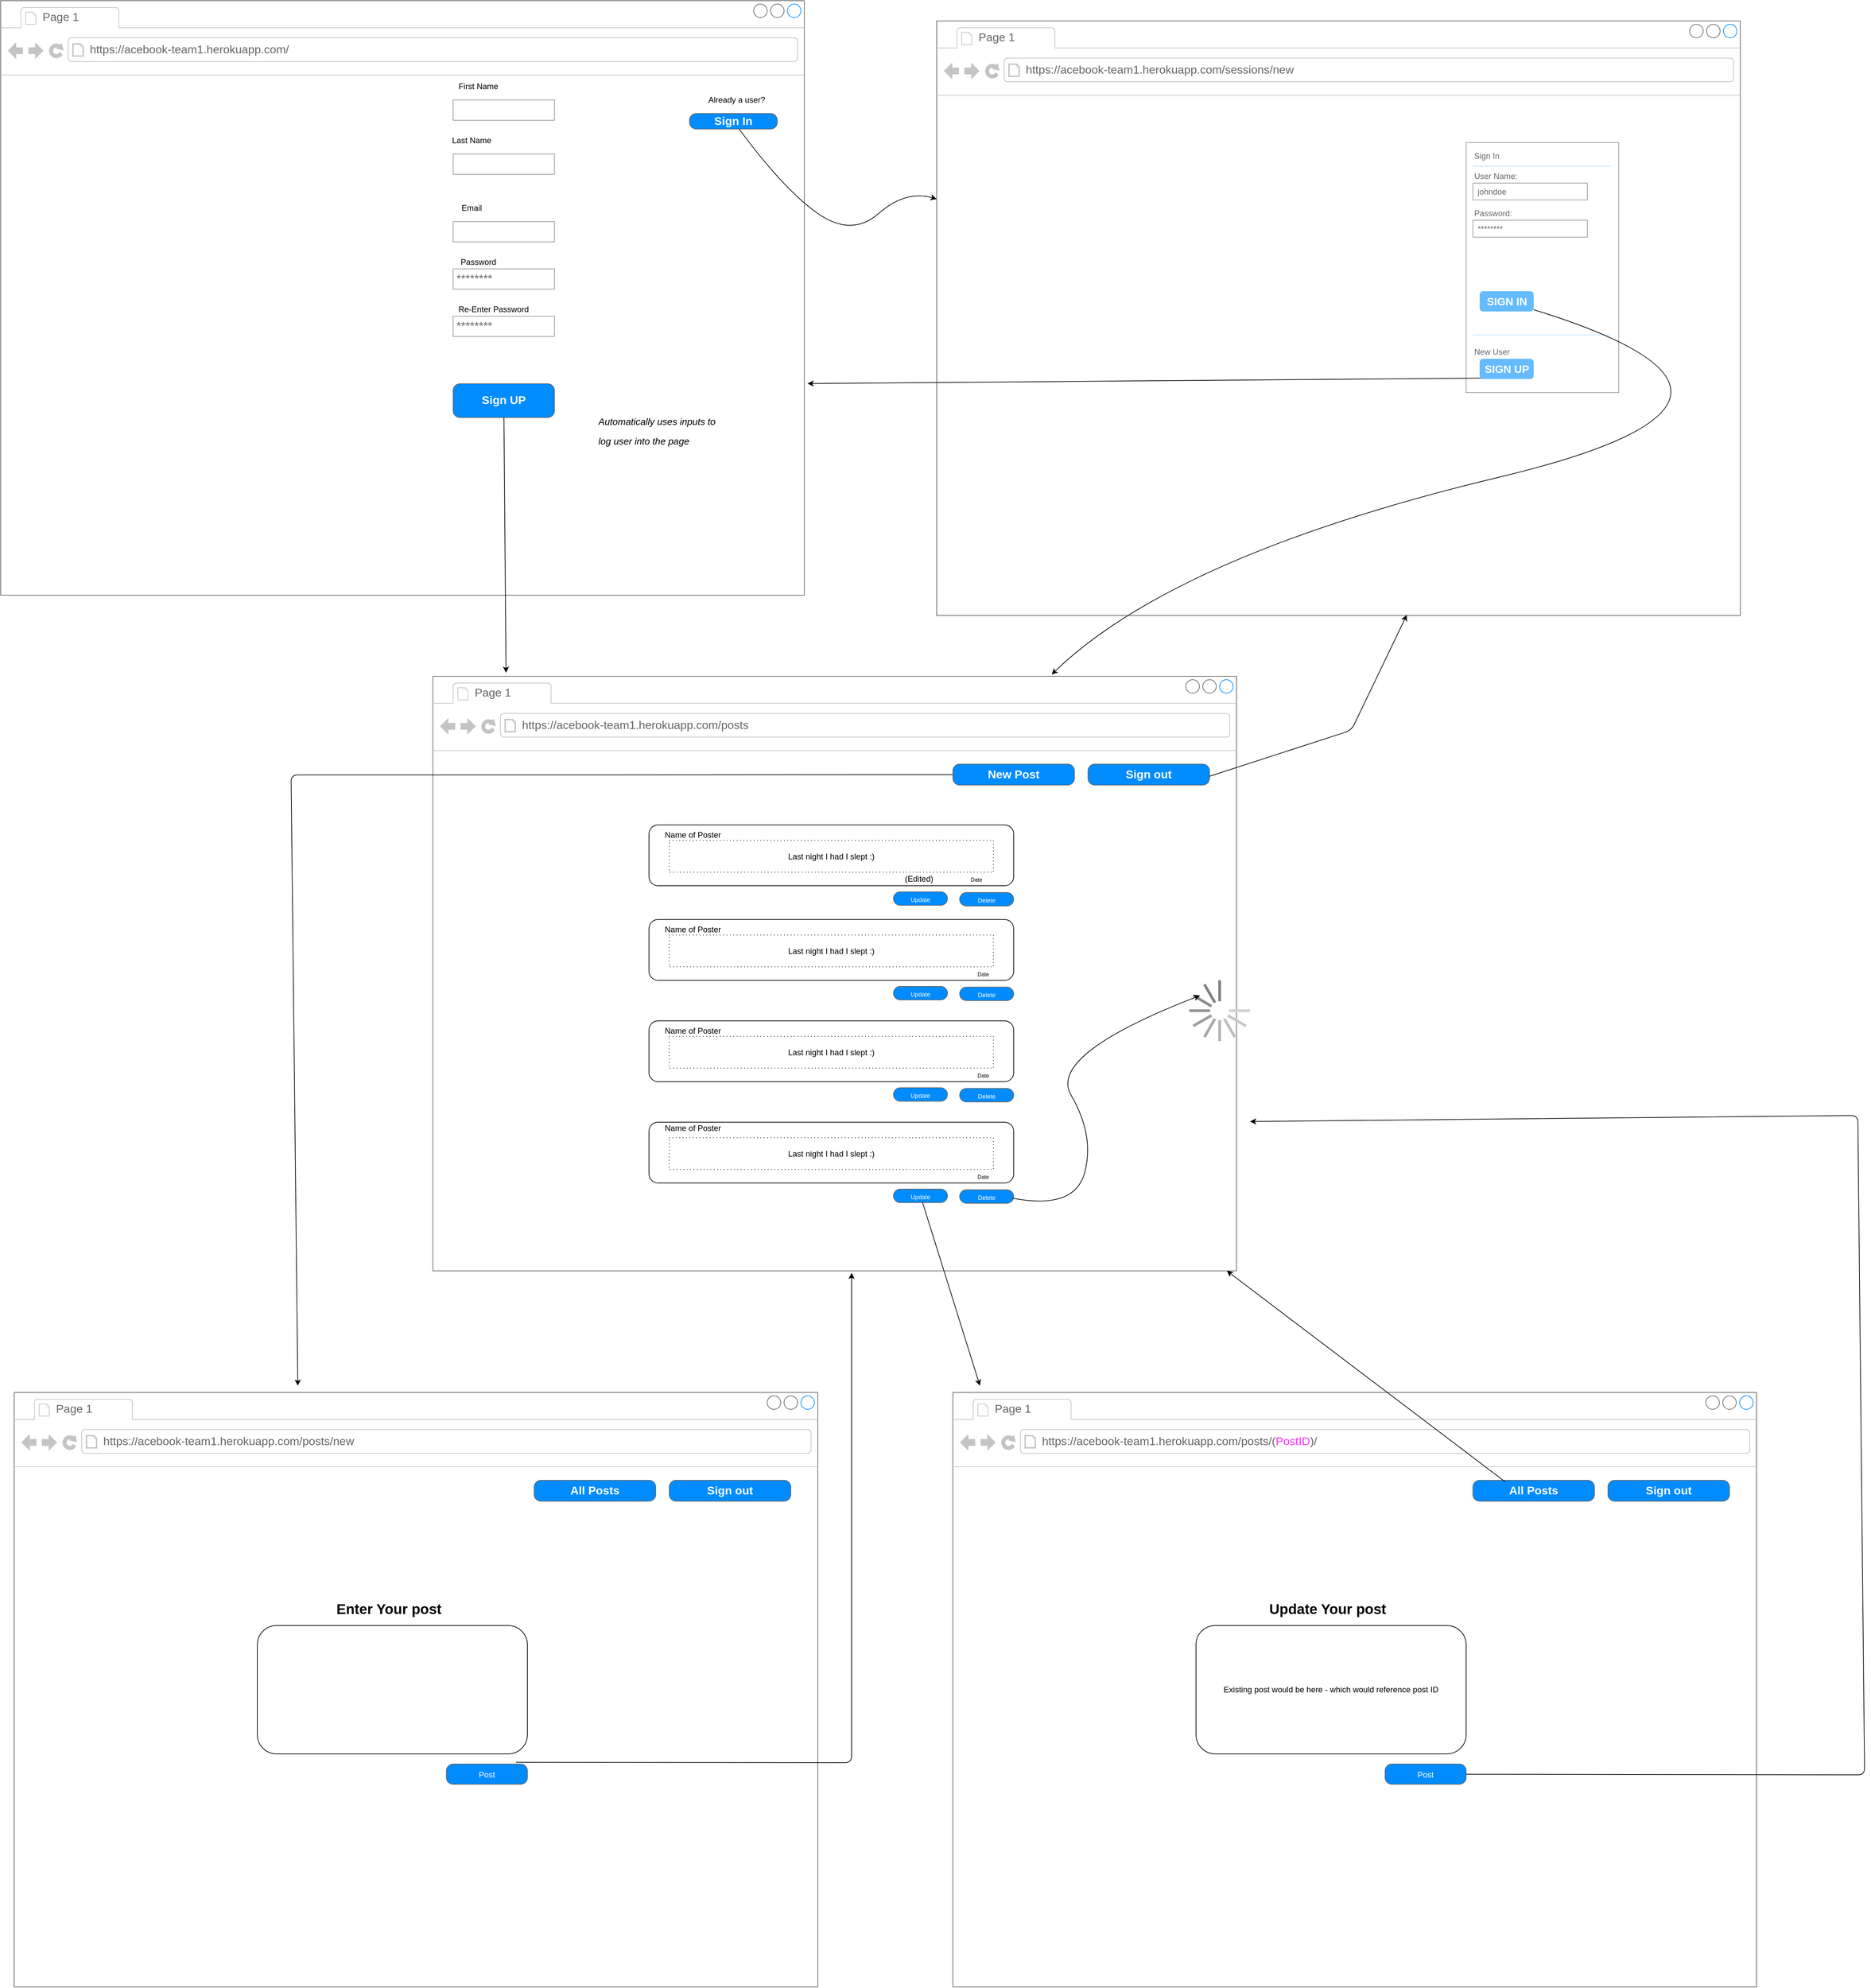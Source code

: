 <mxfile version="14.4.9" type="github" pages="3">
  <diagram id="piDafpqhtRUU5qUU-vj8" name="Page-1">
    <mxGraphModel dx="5580" dy="2647" grid="1" gridSize="10" guides="1" tooltips="1" connect="1" arrows="1" fold="1" page="1" pageScale="1" pageWidth="827" pageHeight="1169" math="0" shadow="0">
      <root>
        <mxCell id="0" />
        <mxCell id="1" parent="0" />
        <mxCell id="fRU2j8EBehlVzUUTuP8I-1" value="" style="strokeWidth=1;shadow=0;dashed=0;align=center;html=1;shape=mxgraph.mockup.containers.browserWindow;rSize=0;strokeColor=#666666;strokeColor2=#008cff;strokeColor3=#c4c4c4;mainText=,;recursiveResize=0;" vertex="1" parent="1">
          <mxGeometry x="-740" y="50" width="1190" height="880" as="geometry" />
        </mxCell>
        <mxCell id="fRU2j8EBehlVzUUTuP8I-2" value="Page 1" style="strokeWidth=1;shadow=0;dashed=0;align=center;html=1;shape=mxgraph.mockup.containers.anchor;fontSize=17;fontColor=#666666;align=left;" vertex="1" parent="fRU2j8EBehlVzUUTuP8I-1">
          <mxGeometry x="60" y="12" width="110" height="26" as="geometry" />
        </mxCell>
        <mxCell id="fRU2j8EBehlVzUUTuP8I-3" value="https://acebook-team1.herokuapp.com/" style="strokeWidth=1;shadow=0;dashed=0;align=center;html=1;shape=mxgraph.mockup.containers.anchor;rSize=0;fontSize=17;fontColor=#666666;align=left;" vertex="1" parent="fRU2j8EBehlVzUUTuP8I-1">
          <mxGeometry x="130" y="60" width="380" height="26" as="geometry" />
        </mxCell>
        <mxCell id="CFOayzsdlFsaBHZP5Y8I-2" value="********" style="strokeWidth=1;shadow=0;dashed=0;align=center;html=1;shape=mxgraph.mockup.forms.pwField;strokeColor=#999999;mainText=;align=left;fontColor=#666666;fontSize=17;spacingLeft=3;" vertex="1" parent="fRU2j8EBehlVzUUTuP8I-1">
          <mxGeometry x="670" y="397" width="150" height="30" as="geometry" />
        </mxCell>
        <mxCell id="CFOayzsdlFsaBHZP5Y8I-3" value="Sign UP" style="strokeWidth=1;shadow=0;dashed=0;align=center;html=1;shape=mxgraph.mockup.buttons.button;strokeColor=#666666;fontColor=#ffffff;mainText=;buttonStyle=round;fontSize=17;fontStyle=1;fillColor=#008cff;whiteSpace=wrap;" vertex="1" parent="fRU2j8EBehlVzUUTuP8I-1">
          <mxGeometry x="670" y="567" width="150" height="50" as="geometry" />
        </mxCell>
        <mxCell id="CFOayzsdlFsaBHZP5Y8I-5" value="" style="strokeWidth=1;shadow=0;dashed=0;align=center;html=1;shape=mxgraph.mockup.forms.pwField;strokeColor=#999999;mainText=;align=left;fontColor=#666666;fontSize=17;spacingLeft=3;" vertex="1" parent="fRU2j8EBehlVzUUTuP8I-1">
          <mxGeometry x="670" y="327" width="150" height="30" as="geometry" />
        </mxCell>
        <mxCell id="CFOayzsdlFsaBHZP5Y8I-6" value="Email" style="text;html=1;strokeColor=none;fillColor=none;align=center;verticalAlign=middle;whiteSpace=wrap;rounded=0;" vertex="1" parent="fRU2j8EBehlVzUUTuP8I-1">
          <mxGeometry x="650" y="297" width="95" height="20" as="geometry" />
        </mxCell>
        <mxCell id="CFOayzsdlFsaBHZP5Y8I-7" value="Password" style="text;html=1;strokeColor=none;fillColor=none;align=center;verticalAlign=middle;whiteSpace=wrap;rounded=0;" vertex="1" parent="fRU2j8EBehlVzUUTuP8I-1">
          <mxGeometry x="660" y="377" width="95" height="20" as="geometry" />
        </mxCell>
        <mxCell id="CFOayzsdlFsaBHZP5Y8I-11" value="" style="strokeWidth=1;shadow=0;dashed=0;align=center;html=1;shape=mxgraph.mockup.forms.pwField;strokeColor=#999999;mainText=;align=left;fontColor=#666666;fontSize=17;spacingLeft=3;rotation=0;" vertex="1" parent="fRU2j8EBehlVzUUTuP8I-1">
          <mxGeometry x="670" y="227" width="150" height="30" as="geometry" />
        </mxCell>
        <mxCell id="CFOayzsdlFsaBHZP5Y8I-12" value="Last Name" style="text;html=1;strokeColor=none;fillColor=none;align=center;verticalAlign=middle;whiteSpace=wrap;rounded=0;" vertex="1" parent="fRU2j8EBehlVzUUTuP8I-1">
          <mxGeometry x="650" y="197" width="95" height="20" as="geometry" />
        </mxCell>
        <mxCell id="CFOayzsdlFsaBHZP5Y8I-9" value="" style="strokeWidth=1;shadow=0;dashed=0;align=center;html=1;shape=mxgraph.mockup.forms.pwField;strokeColor=#999999;mainText=;align=left;fontColor=#666666;fontSize=17;spacingLeft=3;" vertex="1" parent="fRU2j8EBehlVzUUTuP8I-1">
          <mxGeometry x="670" y="147" width="150" height="30" as="geometry" />
        </mxCell>
        <mxCell id="CFOayzsdlFsaBHZP5Y8I-10" value="First Name" style="text;html=1;strokeColor=none;fillColor=none;align=center;verticalAlign=middle;whiteSpace=wrap;rounded=0;" vertex="1" parent="fRU2j8EBehlVzUUTuP8I-1">
          <mxGeometry x="660" y="117" width="95" height="20" as="geometry" />
        </mxCell>
        <mxCell id="CFOayzsdlFsaBHZP5Y8I-14" style="edgeStyle=orthogonalEdgeStyle;rounded=0;orthogonalLoop=1;jettySize=auto;html=1;exitX=0.5;exitY=1;exitDx=0;exitDy=0;" edge="1" parent="fRU2j8EBehlVzUUTuP8I-1" source="CFOayzsdlFsaBHZP5Y8I-12" target="CFOayzsdlFsaBHZP5Y8I-12">
          <mxGeometry relative="1" as="geometry" />
        </mxCell>
        <mxCell id="CFOayzsdlFsaBHZP5Y8I-15" value="********" style="strokeWidth=1;shadow=0;dashed=0;align=center;html=1;shape=mxgraph.mockup.forms.pwField;strokeColor=#999999;mainText=;align=left;fontColor=#666666;fontSize=17;spacingLeft=3;" vertex="1" parent="fRU2j8EBehlVzUUTuP8I-1">
          <mxGeometry x="670" y="467" width="150" height="30" as="geometry" />
        </mxCell>
        <mxCell id="CFOayzsdlFsaBHZP5Y8I-16" value="Re-Enter Password" style="text;html=1;strokeColor=none;fillColor=none;align=center;verticalAlign=middle;whiteSpace=wrap;rounded=0;" vertex="1" parent="fRU2j8EBehlVzUUTuP8I-1">
          <mxGeometry x="660" y="447" width="140" height="20" as="geometry" />
        </mxCell>
        <mxCell id="RZg17rNPpEWOnXjQHNOh-80" value="Sign In" style="strokeWidth=1;shadow=0;dashed=0;align=center;html=1;shape=mxgraph.mockup.buttons.button;strokeColor=#666666;fontColor=#ffffff;mainText=;buttonStyle=round;fontSize=17;fontStyle=1;fillColor=#008cff;whiteSpace=wrap;" vertex="1" parent="fRU2j8EBehlVzUUTuP8I-1">
          <mxGeometry x="1020" y="167" width="130" height="23" as="geometry" />
        </mxCell>
        <mxCell id="RZg17rNPpEWOnXjQHNOh-81" value="Already a user?" style="text;html=1;strokeColor=none;fillColor=none;align=center;verticalAlign=middle;whiteSpace=wrap;rounded=0;" vertex="1" parent="fRU2j8EBehlVzUUTuP8I-1">
          <mxGeometry x="940" y="137" width="300" height="20" as="geometry" />
        </mxCell>
        <mxCell id="RZg17rNPpEWOnXjQHNOh-105" value="&lt;h1&gt;&lt;span style=&quot;font-weight: normal&quot;&gt;&lt;font style=&quot;font-size: 14px&quot;&gt;&lt;i&gt;Automatically uses inputs to log user into the page&lt;/i&gt;&lt;/font&gt;&lt;/span&gt;&lt;br&gt;&lt;/h1&gt;" style="text;html=1;strokeColor=none;fillColor=none;spacing=5;spacingTop=-20;whiteSpace=wrap;overflow=hidden;rounded=0;dashed=1;dashPattern=1 4;" vertex="1" parent="fRU2j8EBehlVzUUTuP8I-1">
          <mxGeometry x="880" y="600" width="190" height="70" as="geometry" />
        </mxCell>
        <mxCell id="RZg17rNPpEWOnXjQHNOh-1" value="" style="strokeWidth=1;shadow=0;dashed=0;align=center;html=1;shape=mxgraph.mockup.containers.browserWindow;rSize=0;strokeColor=#666666;strokeColor2=#008cff;strokeColor3=#c4c4c4;mainText=,;recursiveResize=0;" vertex="1" parent="1">
          <mxGeometry x="646" y="80" width="1190" height="880" as="geometry" />
        </mxCell>
        <mxCell id="RZg17rNPpEWOnXjQHNOh-2" value="Page 1" style="strokeWidth=1;shadow=0;dashed=0;align=center;html=1;shape=mxgraph.mockup.containers.anchor;fontSize=17;fontColor=#666666;align=left;" vertex="1" parent="RZg17rNPpEWOnXjQHNOh-1">
          <mxGeometry x="60" y="12" width="110" height="26" as="geometry" />
        </mxCell>
        <mxCell id="RZg17rNPpEWOnXjQHNOh-3" value="https://acebook-team1.herokuapp.com/sessions/new" style="strokeWidth=1;shadow=0;dashed=0;align=center;html=1;shape=mxgraph.mockup.containers.anchor;rSize=0;fontSize=17;fontColor=#666666;align=left;" vertex="1" parent="RZg17rNPpEWOnXjQHNOh-1">
          <mxGeometry x="130" y="60" width="440" height="26" as="geometry" />
        </mxCell>
        <mxCell id="RZg17rNPpEWOnXjQHNOh-13" style="edgeStyle=orthogonalEdgeStyle;rounded=0;orthogonalLoop=1;jettySize=auto;html=1;exitX=0.5;exitY=1;exitDx=0;exitDy=0;" edge="1" parent="RZg17rNPpEWOnXjQHNOh-1">
          <mxGeometry relative="1" as="geometry">
            <mxPoint x="697.5" y="217" as="sourcePoint" />
            <mxPoint x="697.5" y="217" as="targetPoint" />
          </mxGeometry>
        </mxCell>
        <mxCell id="RZg17rNPpEWOnXjQHNOh-46" value="" style="strokeWidth=1;shadow=0;dashed=0;align=center;html=1;shape=mxgraph.mockup.forms.rrect;rSize=0;strokeColor=#999999;fillColor=#ffffff;" vertex="1" parent="RZg17rNPpEWOnXjQHNOh-1">
          <mxGeometry x="784" y="180" width="226" height="370" as="geometry" />
        </mxCell>
        <mxCell id="RZg17rNPpEWOnXjQHNOh-47" value="Sign In" style="strokeWidth=1;shadow=0;dashed=0;align=center;html=1;shape=mxgraph.mockup.forms.anchor;fontSize=12;fontColor=#666666;align=left;resizeWidth=1;spacingLeft=0;" vertex="1" parent="RZg17rNPpEWOnXjQHNOh-46">
          <mxGeometry width="113" height="20" relative="1" as="geometry">
            <mxPoint x="10" y="10" as="offset" />
          </mxGeometry>
        </mxCell>
        <mxCell id="RZg17rNPpEWOnXjQHNOh-48" value="" style="shape=line;strokeColor=#ddeeff;strokeWidth=2;html=1;resizeWidth=1;" vertex="1" parent="RZg17rNPpEWOnXjQHNOh-46">
          <mxGeometry width="203.4" height="10" relative="1" as="geometry">
            <mxPoint x="10" y="30" as="offset" />
          </mxGeometry>
        </mxCell>
        <mxCell id="RZg17rNPpEWOnXjQHNOh-49" value="User Name:" style="strokeWidth=1;shadow=0;dashed=0;align=center;html=1;shape=mxgraph.mockup.forms.anchor;fontSize=12;fontColor=#666666;align=left;resizeWidth=1;spacingLeft=0;" vertex="1" parent="RZg17rNPpEWOnXjQHNOh-46">
          <mxGeometry width="113" height="20" relative="1" as="geometry">
            <mxPoint x="10" y="40" as="offset" />
          </mxGeometry>
        </mxCell>
        <mxCell id="RZg17rNPpEWOnXjQHNOh-50" value="johndoe" style="strokeWidth=1;shadow=0;dashed=0;align=center;html=1;shape=mxgraph.mockup.forms.rrect;rSize=0;strokeColor=#999999;fontColor=#666666;align=left;spacingLeft=5;resizeWidth=1;" vertex="1" parent="RZg17rNPpEWOnXjQHNOh-46">
          <mxGeometry width="169.5" height="25" relative="1" as="geometry">
            <mxPoint x="10" y="60" as="offset" />
          </mxGeometry>
        </mxCell>
        <mxCell id="RZg17rNPpEWOnXjQHNOh-51" value="Password:" style="strokeWidth=1;shadow=0;dashed=0;align=center;html=1;shape=mxgraph.mockup.forms.anchor;fontSize=12;fontColor=#666666;align=left;resizeWidth=1;spacingLeft=0;" vertex="1" parent="RZg17rNPpEWOnXjQHNOh-46">
          <mxGeometry width="113" height="20" relative="1" as="geometry">
            <mxPoint x="10" y="95" as="offset" />
          </mxGeometry>
        </mxCell>
        <mxCell id="RZg17rNPpEWOnXjQHNOh-52" value="********" style="strokeWidth=1;shadow=0;dashed=0;align=center;html=1;shape=mxgraph.mockup.forms.rrect;rSize=0;strokeColor=#999999;fontColor=#666666;align=left;spacingLeft=5;resizeWidth=1;" vertex="1" parent="RZg17rNPpEWOnXjQHNOh-46">
          <mxGeometry width="169.5" height="25" relative="1" as="geometry">
            <mxPoint x="10" y="115" as="offset" />
          </mxGeometry>
        </mxCell>
        <mxCell id="RZg17rNPpEWOnXjQHNOh-53" value="SIGN IN" style="strokeWidth=1;shadow=0;dashed=0;align=center;html=1;shape=mxgraph.mockup.forms.rrect;rSize=5;strokeColor=none;fontColor=#ffffff;fillColor=#66bbff;fontSize=16;fontStyle=1;" vertex="1" parent="RZg17rNPpEWOnXjQHNOh-46">
          <mxGeometry y="1" width="80" height="30" relative="1" as="geometry">
            <mxPoint x="20" y="-150" as="offset" />
          </mxGeometry>
        </mxCell>
        <mxCell id="RZg17rNPpEWOnXjQHNOh-55" value="" style="shape=line;strokeColor=#ddeeff;strokeWidth=2;html=1;resizeWidth=1;" vertex="1" parent="RZg17rNPpEWOnXjQHNOh-46">
          <mxGeometry y="1" width="203.4" height="10" relative="1" as="geometry">
            <mxPoint x="10" y="-90" as="offset" />
          </mxGeometry>
        </mxCell>
        <mxCell id="RZg17rNPpEWOnXjQHNOh-56" value="New User" style="strokeWidth=1;shadow=0;dashed=0;align=center;html=1;shape=mxgraph.mockup.forms.anchor;fontSize=12;fontColor=#666666;align=left;spacingLeft=0;resizeWidth=1;" vertex="1" parent="RZg17rNPpEWOnXjQHNOh-46">
          <mxGeometry y="1" width="169.5" height="20" relative="1" as="geometry">
            <mxPoint x="10" y="-70" as="offset" />
          </mxGeometry>
        </mxCell>
        <mxCell id="RZg17rNPpEWOnXjQHNOh-57" value="SIGN UP" style="strokeWidth=1;shadow=0;dashed=0;align=center;html=1;shape=mxgraph.mockup.forms.rrect;rSize=5;strokeColor=none;fontColor=#ffffff;fillColor=#66bbff;fontSize=16;fontStyle=1;" vertex="1" parent="RZg17rNPpEWOnXjQHNOh-46">
          <mxGeometry y="1" width="80" height="30" relative="1" as="geometry">
            <mxPoint x="20" y="-50" as="offset" />
          </mxGeometry>
        </mxCell>
        <mxCell id="RZg17rNPpEWOnXjQHNOh-58" value="" style="endArrow=classic;html=1;exitX=0.025;exitY=0.956;exitDx=0;exitDy=0;exitPerimeter=0;entryX=1.004;entryY=0.644;entryDx=0;entryDy=0;entryPerimeter=0;" edge="1" parent="1" source="RZg17rNPpEWOnXjQHNOh-57" target="fRU2j8EBehlVzUUTuP8I-1">
          <mxGeometry width="50" height="50" relative="1" as="geometry">
            <mxPoint x="560" y="460" as="sourcePoint" />
            <mxPoint x="610" y="410" as="targetPoint" />
          </mxGeometry>
        </mxCell>
        <mxCell id="RZg17rNPpEWOnXjQHNOh-59" value="" style="strokeWidth=1;shadow=0;dashed=0;align=center;html=1;shape=mxgraph.mockup.containers.browserWindow;rSize=0;strokeColor=#666666;strokeColor2=#008cff;strokeColor3=#c4c4c4;mainText=,;recursiveResize=0;" vertex="1" parent="1">
          <mxGeometry x="-100" y="1050" width="1190" height="880" as="geometry" />
        </mxCell>
        <mxCell id="RZg17rNPpEWOnXjQHNOh-60" value="Page 1" style="strokeWidth=1;shadow=0;dashed=0;align=center;html=1;shape=mxgraph.mockup.containers.anchor;fontSize=17;fontColor=#666666;align=left;" vertex="1" parent="RZg17rNPpEWOnXjQHNOh-59">
          <mxGeometry x="60" y="12" width="110" height="26" as="geometry" />
        </mxCell>
        <mxCell id="RZg17rNPpEWOnXjQHNOh-61" value="https://acebook-team1.herokuapp.com/posts" style="strokeWidth=1;shadow=0;dashed=0;align=center;html=1;shape=mxgraph.mockup.containers.anchor;rSize=0;fontSize=17;fontColor=#666666;align=left;" vertex="1" parent="RZg17rNPpEWOnXjQHNOh-59">
          <mxGeometry x="130" y="60" width="380" height="26" as="geometry" />
        </mxCell>
        <mxCell id="RZg17rNPpEWOnXjQHNOh-71" style="edgeStyle=orthogonalEdgeStyle;rounded=0;orthogonalLoop=1;jettySize=auto;html=1;exitX=0.5;exitY=1;exitDx=0;exitDy=0;" edge="1" parent="RZg17rNPpEWOnXjQHNOh-59">
          <mxGeometry relative="1" as="geometry">
            <mxPoint x="697.5" y="217.0" as="sourcePoint" />
            <mxPoint x="697.5" y="217.0" as="targetPoint" />
          </mxGeometry>
        </mxCell>
        <mxCell id="RZg17rNPpEWOnXjQHNOh-89" value="Sign out" style="strokeWidth=1;shadow=0;dashed=0;align=center;html=1;shape=mxgraph.mockup.buttons.button;strokeColor=#666666;fontColor=#ffffff;mainText=;buttonStyle=round;fontSize=17;fontStyle=1;fillColor=#008cff;whiteSpace=wrap;" vertex="1" parent="RZg17rNPpEWOnXjQHNOh-59">
          <mxGeometry x="970" y="130" width="180" height="31" as="geometry" />
        </mxCell>
        <mxCell id="RZg17rNPpEWOnXjQHNOh-92" value="" style="endArrow=classic;html=1;entryX=0.585;entryY=0.999;entryDx=0;entryDy=0;entryPerimeter=0;" edge="1" parent="RZg17rNPpEWOnXjQHNOh-59" target="RZg17rNPpEWOnXjQHNOh-1">
          <mxGeometry width="50" height="50" relative="1" as="geometry">
            <mxPoint x="1150" y="148" as="sourcePoint" />
            <mxPoint x="1270" y="-2" as="targetPoint" />
            <Array as="points">
              <mxPoint x="1360" y="80" />
            </Array>
          </mxGeometry>
        </mxCell>
        <mxCell id="RZg17rNPpEWOnXjQHNOh-94" value="New Post" style="strokeWidth=1;shadow=0;dashed=0;align=center;html=1;shape=mxgraph.mockup.buttons.button;strokeColor=#666666;fontColor=#ffffff;mainText=;buttonStyle=round;fontSize=17;fontStyle=1;fillColor=#008cff;whiteSpace=wrap;" vertex="1" parent="RZg17rNPpEWOnXjQHNOh-59">
          <mxGeometry x="770" y="130" width="180" height="31" as="geometry" />
        </mxCell>
        <mxCell id="RZg17rNPpEWOnXjQHNOh-100" value="" style="group" vertex="1" connectable="0" parent="RZg17rNPpEWOnXjQHNOh-59">
          <mxGeometry x="450" y="220" width="410" height="90" as="geometry" />
        </mxCell>
        <mxCell id="RZg17rNPpEWOnXjQHNOh-83" value="" style="rounded=1;whiteSpace=wrap;html=1;" vertex="1" parent="RZg17rNPpEWOnXjQHNOh-100">
          <mxGeometry x="-130" width="540" height="90" as="geometry" />
        </mxCell>
        <mxCell id="RZg17rNPpEWOnXjQHNOh-97" value="&lt;font style=&quot;font-size: 8px&quot;&gt;Date&lt;/font&gt;" style="text;html=1;strokeColor=none;fillColor=none;align=center;verticalAlign=middle;whiteSpace=wrap;rounded=0;" vertex="1" parent="RZg17rNPpEWOnXjQHNOh-100">
          <mxGeometry x="300" y="70" width="110" height="20" as="geometry" />
        </mxCell>
        <mxCell id="RZg17rNPpEWOnXjQHNOh-99" value="&lt;span&gt;Last night I had I slept :)&lt;/span&gt;" style="rounded=0;whiteSpace=wrap;html=1;dashed=1;dashPattern=1 4;" vertex="1" parent="RZg17rNPpEWOnXjQHNOh-100">
          <mxGeometry x="-100" y="23" width="480" height="47" as="geometry" />
        </mxCell>
        <mxCell id="RZg17rNPpEWOnXjQHNOh-200" value="(Edited)" style="text;html=1;strokeColor=none;fillColor=none;align=center;verticalAlign=middle;whiteSpace=wrap;rounded=0;" vertex="1" parent="RZg17rNPpEWOnXjQHNOh-100">
          <mxGeometry x="250" y="70" width="40" height="20" as="geometry" />
        </mxCell>
        <mxCell id="RZg17rNPpEWOnXjQHNOh-103" value="&lt;span style=&quot;font-weight: normal&quot;&gt;&lt;font style=&quot;font-size: 9px&quot;&gt;Delete&lt;/font&gt;&lt;/span&gt;" style="strokeWidth=1;shadow=0;dashed=0;align=center;html=1;shape=mxgraph.mockup.buttons.button;strokeColor=#666666;fontColor=#ffffff;mainText=;buttonStyle=round;fontSize=17;fontStyle=1;fillColor=#008cff;whiteSpace=wrap;dashPattern=1 4;" vertex="1" parent="RZg17rNPpEWOnXjQHNOh-59">
          <mxGeometry x="780" y="320" width="80" height="20" as="geometry" />
        </mxCell>
        <mxCell id="RZg17rNPpEWOnXjQHNOh-104" value="&lt;span style=&quot;font-weight: normal&quot;&gt;&lt;font style=&quot;font-size: 9px&quot;&gt;Update&lt;/font&gt;&lt;/span&gt;" style="strokeWidth=1;shadow=0;dashed=0;align=center;html=1;shape=mxgraph.mockup.buttons.button;strokeColor=#666666;fontColor=#ffffff;mainText=;buttonStyle=round;fontSize=17;fontStyle=1;fillColor=#008cff;whiteSpace=wrap;dashPattern=1 4;" vertex="1" parent="RZg17rNPpEWOnXjQHNOh-59">
          <mxGeometry x="682" y="319" width="80" height="20" as="geometry" />
        </mxCell>
        <mxCell id="RZg17rNPpEWOnXjQHNOh-130" value="" style="group" vertex="1" connectable="0" parent="RZg17rNPpEWOnXjQHNOh-59">
          <mxGeometry x="450" y="360" width="410" height="90" as="geometry" />
        </mxCell>
        <mxCell id="RZg17rNPpEWOnXjQHNOh-131" value="" style="rounded=1;whiteSpace=wrap;html=1;" vertex="1" parent="RZg17rNPpEWOnXjQHNOh-130">
          <mxGeometry x="-130" width="540" height="90" as="geometry" />
        </mxCell>
        <mxCell id="RZg17rNPpEWOnXjQHNOh-132" value="&lt;font style=&quot;font-size: 8px&quot;&gt;Date&lt;/font&gt;" style="text;html=1;strokeColor=none;fillColor=none;align=center;verticalAlign=middle;whiteSpace=wrap;rounded=0;" vertex="1" parent="RZg17rNPpEWOnXjQHNOh-130">
          <mxGeometry x="310" y="70" width="110" height="20" as="geometry" />
        </mxCell>
        <mxCell id="RZg17rNPpEWOnXjQHNOh-134" value="&lt;span&gt;Last night I had I slept :)&lt;/span&gt;" style="rounded=0;whiteSpace=wrap;html=1;dashed=1;dashPattern=1 4;" vertex="1" parent="RZg17rNPpEWOnXjQHNOh-130">
          <mxGeometry x="-100" y="23" width="480" height="47" as="geometry" />
        </mxCell>
        <mxCell id="RZg17rNPpEWOnXjQHNOh-135" value="&lt;span style=&quot;font-weight: normal&quot;&gt;&lt;font style=&quot;font-size: 9px&quot;&gt;Delete&lt;/font&gt;&lt;/span&gt;" style="strokeWidth=1;shadow=0;dashed=0;align=center;html=1;shape=mxgraph.mockup.buttons.button;strokeColor=#666666;fontColor=#ffffff;mainText=;buttonStyle=round;fontSize=17;fontStyle=1;fillColor=#008cff;whiteSpace=wrap;dashPattern=1 4;" vertex="1" parent="RZg17rNPpEWOnXjQHNOh-59">
          <mxGeometry x="780" y="460" width="80" height="20" as="geometry" />
        </mxCell>
        <mxCell id="RZg17rNPpEWOnXjQHNOh-136" value="&lt;span style=&quot;font-weight: normal&quot;&gt;&lt;font style=&quot;font-size: 9px&quot;&gt;Update&lt;/font&gt;&lt;/span&gt;" style="strokeWidth=1;shadow=0;dashed=0;align=center;html=1;shape=mxgraph.mockup.buttons.button;strokeColor=#666666;fontColor=#ffffff;mainText=;buttonStyle=round;fontSize=17;fontStyle=1;fillColor=#008cff;whiteSpace=wrap;dashPattern=1 4;" vertex="1" parent="RZg17rNPpEWOnXjQHNOh-59">
          <mxGeometry x="682" y="459" width="80" height="20" as="geometry" />
        </mxCell>
        <mxCell id="RZg17rNPpEWOnXjQHNOh-137" value="" style="group" vertex="1" connectable="0" parent="RZg17rNPpEWOnXjQHNOh-59">
          <mxGeometry x="450" y="510" width="410" height="90" as="geometry" />
        </mxCell>
        <mxCell id="RZg17rNPpEWOnXjQHNOh-138" value="" style="rounded=1;whiteSpace=wrap;html=1;" vertex="1" parent="RZg17rNPpEWOnXjQHNOh-137">
          <mxGeometry x="-130" width="540" height="90" as="geometry" />
        </mxCell>
        <mxCell id="RZg17rNPpEWOnXjQHNOh-139" value="&lt;font style=&quot;font-size: 8px&quot;&gt;Date&lt;/font&gt;" style="text;html=1;strokeColor=none;fillColor=none;align=center;verticalAlign=middle;whiteSpace=wrap;rounded=0;" vertex="1" parent="RZg17rNPpEWOnXjQHNOh-137">
          <mxGeometry x="310" y="70" width="110" height="20" as="geometry" />
        </mxCell>
        <mxCell id="RZg17rNPpEWOnXjQHNOh-141" value="&lt;span&gt;Last night I had I slept :)&lt;/span&gt;" style="rounded=0;whiteSpace=wrap;html=1;dashed=1;dashPattern=1 4;" vertex="1" parent="RZg17rNPpEWOnXjQHNOh-137">
          <mxGeometry x="-100" y="23" width="480" height="47" as="geometry" />
        </mxCell>
        <mxCell id="RZg17rNPpEWOnXjQHNOh-142" value="&lt;span style=&quot;font-weight: normal&quot;&gt;&lt;font style=&quot;font-size: 9px&quot;&gt;Delete&lt;/font&gt;&lt;/span&gt;" style="strokeWidth=1;shadow=0;dashed=0;align=center;html=1;shape=mxgraph.mockup.buttons.button;strokeColor=#666666;fontColor=#ffffff;mainText=;buttonStyle=round;fontSize=17;fontStyle=1;fillColor=#008cff;whiteSpace=wrap;dashPattern=1 4;" vertex="1" parent="RZg17rNPpEWOnXjQHNOh-59">
          <mxGeometry x="780" y="610" width="80" height="20" as="geometry" />
        </mxCell>
        <mxCell id="RZg17rNPpEWOnXjQHNOh-143" value="&lt;span style=&quot;font-weight: normal&quot;&gt;&lt;font style=&quot;font-size: 9px&quot;&gt;Update&lt;/font&gt;&lt;/span&gt;" style="strokeWidth=1;shadow=0;dashed=0;align=center;html=1;shape=mxgraph.mockup.buttons.button;strokeColor=#666666;fontColor=#ffffff;mainText=;buttonStyle=round;fontSize=17;fontStyle=1;fillColor=#008cff;whiteSpace=wrap;dashPattern=1 4;" vertex="1" parent="RZg17rNPpEWOnXjQHNOh-59">
          <mxGeometry x="682" y="609" width="80" height="20" as="geometry" />
        </mxCell>
        <mxCell id="RZg17rNPpEWOnXjQHNOh-144" value="" style="group" vertex="1" connectable="0" parent="RZg17rNPpEWOnXjQHNOh-59">
          <mxGeometry x="450" y="660" width="410" height="90" as="geometry" />
        </mxCell>
        <mxCell id="RZg17rNPpEWOnXjQHNOh-145" value="" style="rounded=1;whiteSpace=wrap;html=1;" vertex="1" parent="RZg17rNPpEWOnXjQHNOh-144">
          <mxGeometry x="-130" width="540" height="90" as="geometry" />
        </mxCell>
        <mxCell id="RZg17rNPpEWOnXjQHNOh-146" value="&lt;font style=&quot;font-size: 8px&quot;&gt;Date&lt;/font&gt;" style="text;html=1;strokeColor=none;fillColor=none;align=center;verticalAlign=middle;whiteSpace=wrap;rounded=0;" vertex="1" parent="RZg17rNPpEWOnXjQHNOh-144">
          <mxGeometry x="310" y="70" width="110" height="20" as="geometry" />
        </mxCell>
        <mxCell id="RZg17rNPpEWOnXjQHNOh-148" value="&lt;span&gt;Last night I had I slept :)&lt;/span&gt;" style="rounded=0;whiteSpace=wrap;html=1;dashed=1;dashPattern=1 4;" vertex="1" parent="RZg17rNPpEWOnXjQHNOh-144">
          <mxGeometry x="-100" y="23" width="480" height="47" as="geometry" />
        </mxCell>
        <mxCell id="RZg17rNPpEWOnXjQHNOh-149" value="&lt;span style=&quot;font-weight: normal&quot;&gt;&lt;font style=&quot;font-size: 9px&quot;&gt;Delete&lt;/font&gt;&lt;/span&gt;" style="strokeWidth=1;shadow=0;dashed=0;align=center;html=1;shape=mxgraph.mockup.buttons.button;strokeColor=#666666;fontColor=#ffffff;mainText=;buttonStyle=round;fontSize=17;fontStyle=1;fillColor=#008cff;whiteSpace=wrap;dashPattern=1 4;" vertex="1" parent="RZg17rNPpEWOnXjQHNOh-59">
          <mxGeometry x="780" y="760" width="80" height="20" as="geometry" />
        </mxCell>
        <mxCell id="RZg17rNPpEWOnXjQHNOh-150" value="&lt;span style=&quot;font-weight: normal&quot;&gt;&lt;font style=&quot;font-size: 9px&quot;&gt;Update&lt;/font&gt;&lt;/span&gt;" style="strokeWidth=1;shadow=0;dashed=0;align=center;html=1;shape=mxgraph.mockup.buttons.button;strokeColor=#666666;fontColor=#ffffff;mainText=;buttonStyle=round;fontSize=17;fontStyle=1;fillColor=#008cff;whiteSpace=wrap;dashPattern=1 4;" vertex="1" parent="RZg17rNPpEWOnXjQHNOh-59">
          <mxGeometry x="682" y="759" width="80" height="20" as="geometry" />
        </mxCell>
        <mxCell id="RZg17rNPpEWOnXjQHNOh-208" value="" style="verticalLabelPosition=bottom;shadow=0;dashed=0;align=center;html=1;verticalAlign=top;strokeWidth=1;shape=mxgraph.mockup.misc.loading_circle_2;pointerEvents=1" vertex="1" parent="RZg17rNPpEWOnXjQHNOh-59">
          <mxGeometry x="1120" y="450" width="90" height="90" as="geometry" />
        </mxCell>
        <mxCell id="RZg17rNPpEWOnXjQHNOh-210" value="" style="curved=1;endArrow=classic;html=1;exitX=0.981;exitY=0.625;exitDx=0;exitDy=0;exitPerimeter=0;entryX=0.178;entryY=0.25;entryDx=0;entryDy=0;entryPerimeter=0;" edge="1" parent="RZg17rNPpEWOnXjQHNOh-59" source="RZg17rNPpEWOnXjQHNOh-149" target="RZg17rNPpEWOnXjQHNOh-208">
          <mxGeometry width="50" height="50" relative="1" as="geometry">
            <mxPoint x="860" y="370" as="sourcePoint" />
            <mxPoint x="910" y="320" as="targetPoint" />
            <Array as="points">
              <mxPoint x="950" y="790" />
              <mxPoint x="980" y="680" />
              <mxPoint x="910" y="560" />
            </Array>
          </mxGeometry>
        </mxCell>
        <mxCell id="RZg17rNPpEWOnXjQHNOh-77" value="" style="curved=1;endArrow=classic;html=1;entryX=0.77;entryY=-0.003;entryDx=0;entryDy=0;entryPerimeter=0;" edge="1" parent="1" source="RZg17rNPpEWOnXjQHNOh-53" target="RZg17rNPpEWOnXjQHNOh-59">
          <mxGeometry width="50" height="50" relative="1" as="geometry">
            <mxPoint x="1391" y="940" as="sourcePoint" />
            <mxPoint x="876" y="1030" as="targetPoint" />
            <Array as="points">
              <mxPoint x="1960" y="640" />
              <mxPoint x="1000" y="870" />
            </Array>
          </mxGeometry>
        </mxCell>
        <mxCell id="RZg17rNPpEWOnXjQHNOh-79" value="" style="endArrow=classic;html=1;entryX=0.091;entryY=-0.006;entryDx=0;entryDy=0;entryPerimeter=0;" edge="1" parent="1" source="CFOayzsdlFsaBHZP5Y8I-3" target="RZg17rNPpEWOnXjQHNOh-59">
          <mxGeometry width="50" height="50" relative="1" as="geometry">
            <mxPoint x="600" y="750" as="sourcePoint" />
            <mxPoint x="90" y="1040" as="targetPoint" />
          </mxGeometry>
        </mxCell>
        <mxCell id="RZg17rNPpEWOnXjQHNOh-82" value="" style="curved=1;endArrow=classic;html=1;" edge="1" parent="1" source="RZg17rNPpEWOnXjQHNOh-80" target="RZg17rNPpEWOnXjQHNOh-1">
          <mxGeometry width="50" height="50" relative="1" as="geometry">
            <mxPoint x="620" y="690" as="sourcePoint" />
            <mxPoint x="670" y="640" as="targetPoint" />
            <Array as="points">
              <mxPoint x="420" y="330" />
              <mxPoint x="520" y="400" />
              <mxPoint x="600" y="330" />
            </Array>
          </mxGeometry>
        </mxCell>
        <mxCell id="RZg17rNPpEWOnXjQHNOh-147" value="Name of Poster" style="text;html=1;strokeColor=none;fillColor=none;align=center;verticalAlign=middle;whiteSpace=wrap;rounded=0;" vertex="1" parent="1">
          <mxGeometry x="230" y="1710" width="110" height="17" as="geometry" />
        </mxCell>
        <mxCell id="RZg17rNPpEWOnXjQHNOh-140" value="Name of Poster" style="text;html=1;strokeColor=none;fillColor=none;align=center;verticalAlign=middle;whiteSpace=wrap;rounded=0;" vertex="1" parent="1">
          <mxGeometry x="230" y="1566" width="110" height="17" as="geometry" />
        </mxCell>
        <mxCell id="RZg17rNPpEWOnXjQHNOh-133" value="Name of Poster" style="text;html=1;strokeColor=none;fillColor=none;align=center;verticalAlign=middle;whiteSpace=wrap;rounded=0;" vertex="1" parent="1">
          <mxGeometry x="230" y="1416" width="110" height="17" as="geometry" />
        </mxCell>
        <mxCell id="RZg17rNPpEWOnXjQHNOh-98" value="Name of Poster" style="text;html=1;strokeColor=none;fillColor=none;align=center;verticalAlign=middle;whiteSpace=wrap;rounded=0;" vertex="1" parent="1">
          <mxGeometry x="230" y="1276" width="110" height="17" as="geometry" />
        </mxCell>
        <mxCell id="RZg17rNPpEWOnXjQHNOh-154" value="" style="strokeWidth=1;shadow=0;dashed=0;align=center;html=1;shape=mxgraph.mockup.containers.browserWindow;rSize=0;strokeColor=#666666;strokeColor2=#008cff;strokeColor3=#c4c4c4;mainText=,;recursiveResize=0;" vertex="1" parent="1">
          <mxGeometry x="-720" y="2110" width="1190" height="880" as="geometry" />
        </mxCell>
        <mxCell id="RZg17rNPpEWOnXjQHNOh-155" value="Page 1" style="strokeWidth=1;shadow=0;dashed=0;align=center;html=1;shape=mxgraph.mockup.containers.anchor;fontSize=17;fontColor=#666666;align=left;" vertex="1" parent="RZg17rNPpEWOnXjQHNOh-154">
          <mxGeometry x="60" y="12" width="110" height="26" as="geometry" />
        </mxCell>
        <mxCell id="RZg17rNPpEWOnXjQHNOh-156" value="https://acebook-team1.herokuapp.com/posts/new" style="strokeWidth=1;shadow=0;dashed=0;align=center;html=1;shape=mxgraph.mockup.containers.anchor;rSize=0;fontSize=17;fontColor=#666666;align=left;" vertex="1" parent="RZg17rNPpEWOnXjQHNOh-154">
          <mxGeometry x="130" y="60" width="380" height="26" as="geometry" />
        </mxCell>
        <mxCell id="RZg17rNPpEWOnXjQHNOh-157" style="edgeStyle=orthogonalEdgeStyle;rounded=0;orthogonalLoop=1;jettySize=auto;html=1;exitX=0.5;exitY=1;exitDx=0;exitDy=0;" edge="1" parent="RZg17rNPpEWOnXjQHNOh-154">
          <mxGeometry relative="1" as="geometry">
            <mxPoint x="697.5" y="217.0" as="sourcePoint" />
            <mxPoint x="697.5" y="217.0" as="targetPoint" />
          </mxGeometry>
        </mxCell>
        <mxCell id="RZg17rNPpEWOnXjQHNOh-158" value="Sign out" style="strokeWidth=1;shadow=0;dashed=0;align=center;html=1;shape=mxgraph.mockup.buttons.button;strokeColor=#666666;fontColor=#ffffff;mainText=;buttonStyle=round;fontSize=17;fontStyle=1;fillColor=#008cff;whiteSpace=wrap;" vertex="1" parent="RZg17rNPpEWOnXjQHNOh-154">
          <mxGeometry x="970" y="130" width="180" height="31" as="geometry" />
        </mxCell>
        <mxCell id="RZg17rNPpEWOnXjQHNOh-160" value="All Posts" style="strokeWidth=1;shadow=0;dashed=0;align=center;html=1;shape=mxgraph.mockup.buttons.button;strokeColor=#666666;fontColor=#ffffff;mainText=;buttonStyle=round;fontSize=17;fontStyle=1;fillColor=#008cff;whiteSpace=wrap;" vertex="1" parent="RZg17rNPpEWOnXjQHNOh-154">
          <mxGeometry x="770" y="130" width="180" height="31" as="geometry" />
        </mxCell>
        <mxCell id="RZg17rNPpEWOnXjQHNOh-185" value="" style="rounded=1;whiteSpace=wrap;html=1;" vertex="1" parent="RZg17rNPpEWOnXjQHNOh-154">
          <mxGeometry x="360" y="345" width="400" height="190" as="geometry" />
        </mxCell>
        <mxCell id="RZg17rNPpEWOnXjQHNOh-186" value="&lt;b&gt;&lt;font style=&quot;font-size: 21px&quot;&gt;Enter Your post&lt;/font&gt;&lt;/b&gt;" style="text;html=1;strokeColor=none;fillColor=none;align=center;verticalAlign=middle;whiteSpace=wrap;rounded=0;" vertex="1" parent="RZg17rNPpEWOnXjQHNOh-154">
          <mxGeometry x="410" y="310" width="290" height="20" as="geometry" />
        </mxCell>
        <mxCell id="RZg17rNPpEWOnXjQHNOh-189" value="&lt;span style=&quot;font-weight: normal&quot;&gt;&lt;font style=&quot;font-size: 12px&quot;&gt;Post&lt;/font&gt;&lt;/span&gt;" style="strokeWidth=1;shadow=0;dashed=0;align=center;html=1;shape=mxgraph.mockup.buttons.button;strokeColor=#666666;fontColor=#ffffff;mainText=;buttonStyle=round;fontSize=17;fontStyle=1;fillColor=#008cff;whiteSpace=wrap;dashPattern=1 4;" vertex="1" parent="RZg17rNPpEWOnXjQHNOh-154">
          <mxGeometry x="640" y="550" width="120" height="30" as="geometry" />
        </mxCell>
        <mxCell id="RZg17rNPpEWOnXjQHNOh-190" value="" style="strokeWidth=1;shadow=0;dashed=0;align=center;html=1;shape=mxgraph.mockup.containers.browserWindow;rSize=0;strokeColor=#666666;strokeColor2=#008cff;strokeColor3=#c4c4c4;mainText=,;recursiveResize=0;" vertex="1" parent="1">
          <mxGeometry x="670" y="2110" width="1190" height="880" as="geometry" />
        </mxCell>
        <mxCell id="RZg17rNPpEWOnXjQHNOh-191" value="Page 1" style="strokeWidth=1;shadow=0;dashed=0;align=center;html=1;shape=mxgraph.mockup.containers.anchor;fontSize=17;fontColor=#666666;align=left;" vertex="1" parent="RZg17rNPpEWOnXjQHNOh-190">
          <mxGeometry x="60" y="12" width="110" height="26" as="geometry" />
        </mxCell>
        <mxCell id="RZg17rNPpEWOnXjQHNOh-192" value="https://acebook-team1.herokuapp.com/posts/(&lt;font color=&quot;#ff33f1&quot;&gt;PostID&lt;/font&gt;)/" style="strokeWidth=1;shadow=0;dashed=0;align=center;html=1;shape=mxgraph.mockup.containers.anchor;rSize=0;fontSize=17;fontColor=#666666;align=left;" vertex="1" parent="RZg17rNPpEWOnXjQHNOh-190">
          <mxGeometry x="130" y="60" width="380" height="26" as="geometry" />
        </mxCell>
        <mxCell id="RZg17rNPpEWOnXjQHNOh-193" style="edgeStyle=orthogonalEdgeStyle;rounded=0;orthogonalLoop=1;jettySize=auto;html=1;exitX=0.5;exitY=1;exitDx=0;exitDy=0;" edge="1" parent="RZg17rNPpEWOnXjQHNOh-190">
          <mxGeometry relative="1" as="geometry">
            <mxPoint x="697.5" y="217.0" as="sourcePoint" />
            <mxPoint x="697.5" y="217.0" as="targetPoint" />
          </mxGeometry>
        </mxCell>
        <mxCell id="RZg17rNPpEWOnXjQHNOh-194" value="Sign out" style="strokeWidth=1;shadow=0;dashed=0;align=center;html=1;shape=mxgraph.mockup.buttons.button;strokeColor=#666666;fontColor=#ffffff;mainText=;buttonStyle=round;fontSize=17;fontStyle=1;fillColor=#008cff;whiteSpace=wrap;" vertex="1" parent="RZg17rNPpEWOnXjQHNOh-190">
          <mxGeometry x="970" y="130" width="180" height="31" as="geometry" />
        </mxCell>
        <mxCell id="RZg17rNPpEWOnXjQHNOh-195" value="All Posts" style="strokeWidth=1;shadow=0;dashed=0;align=center;html=1;shape=mxgraph.mockup.buttons.button;strokeColor=#666666;fontColor=#ffffff;mainText=;buttonStyle=round;fontSize=17;fontStyle=1;fillColor=#008cff;whiteSpace=wrap;" vertex="1" parent="RZg17rNPpEWOnXjQHNOh-190">
          <mxGeometry x="770" y="130" width="180" height="31" as="geometry" />
        </mxCell>
        <mxCell id="RZg17rNPpEWOnXjQHNOh-196" value="Existing post would be here - which would reference post ID" style="rounded=1;whiteSpace=wrap;html=1;" vertex="1" parent="RZg17rNPpEWOnXjQHNOh-190">
          <mxGeometry x="360" y="345" width="400" height="190" as="geometry" />
        </mxCell>
        <mxCell id="RZg17rNPpEWOnXjQHNOh-197" value="&lt;b&gt;&lt;font style=&quot;font-size: 21px&quot;&gt;Update Your post&lt;/font&gt;&lt;/b&gt;" style="text;html=1;strokeColor=none;fillColor=none;align=center;verticalAlign=middle;whiteSpace=wrap;rounded=0;" vertex="1" parent="RZg17rNPpEWOnXjQHNOh-190">
          <mxGeometry x="410" y="310" width="290" height="20" as="geometry" />
        </mxCell>
        <mxCell id="RZg17rNPpEWOnXjQHNOh-198" value="&lt;span style=&quot;font-weight: normal&quot;&gt;&lt;font style=&quot;font-size: 12px&quot;&gt;Post&lt;/font&gt;&lt;/span&gt;" style="strokeWidth=1;shadow=0;dashed=0;align=center;html=1;shape=mxgraph.mockup.buttons.button;strokeColor=#666666;fontColor=#ffffff;mainText=;buttonStyle=round;fontSize=17;fontStyle=1;fillColor=#008cff;whiteSpace=wrap;dashPattern=1 4;" vertex="1" parent="RZg17rNPpEWOnXjQHNOh-190">
          <mxGeometry x="640" y="550" width="120" height="30" as="geometry" />
        </mxCell>
        <mxCell id="RZg17rNPpEWOnXjQHNOh-201" value="" style="endArrow=classic;html=1;" edge="1" parent="1" source="RZg17rNPpEWOnXjQHNOh-150">
          <mxGeometry width="50" height="50" relative="1" as="geometry">
            <mxPoint x="730" y="1960" as="sourcePoint" />
            <mxPoint x="710" y="2100" as="targetPoint" />
          </mxGeometry>
        </mxCell>
        <mxCell id="RZg17rNPpEWOnXjQHNOh-202" value="" style="endArrow=classic;html=1;" edge="1" parent="1" source="RZg17rNPpEWOnXjQHNOh-94">
          <mxGeometry width="50" height="50" relative="1" as="geometry">
            <mxPoint x="730" y="1960" as="sourcePoint" />
            <mxPoint x="-300" y="2100" as="targetPoint" />
            <Array as="points">
              <mxPoint x="60" y="1196" />
              <mxPoint x="-310" y="1196" />
            </Array>
          </mxGeometry>
        </mxCell>
        <mxCell id="RZg17rNPpEWOnXjQHNOh-204" value="" style="endArrow=classic;html=1;exitX=0.858;exitY=-0.083;exitDx=0;exitDy=0;exitPerimeter=0;" edge="1" parent="1" source="RZg17rNPpEWOnXjQHNOh-189">
          <mxGeometry width="50" height="50" relative="1" as="geometry">
            <mxPoint x="940" y="2050" as="sourcePoint" />
            <mxPoint x="520" y="1933" as="targetPoint" />
            <Array as="points">
              <mxPoint x="520" y="2658" />
            </Array>
          </mxGeometry>
        </mxCell>
        <mxCell id="RZg17rNPpEWOnXjQHNOh-205" value="" style="endArrow=classic;html=1;" edge="1" parent="1" source="RZg17rNPpEWOnXjQHNOh-198">
          <mxGeometry width="50" height="50" relative="1" as="geometry">
            <mxPoint x="1240" y="2230" as="sourcePoint" />
            <mxPoint x="1110" y="1709" as="targetPoint" />
            <Array as="points">
              <mxPoint x="2020" y="2676" />
              <mxPoint x="2010" y="1700" />
            </Array>
          </mxGeometry>
        </mxCell>
        <mxCell id="RZg17rNPpEWOnXjQHNOh-206" value="" style="endArrow=classic;html=1;exitX=0.267;exitY=0.081;exitDx=0;exitDy=0;exitPerimeter=0;" edge="1" parent="1" source="RZg17rNPpEWOnXjQHNOh-195" target="RZg17rNPpEWOnXjQHNOh-59">
          <mxGeometry width="50" height="50" relative="1" as="geometry">
            <mxPoint x="1100" y="1760" as="sourcePoint" />
            <mxPoint x="1150" y="1710" as="targetPoint" />
          </mxGeometry>
        </mxCell>
      </root>
    </mxGraphModel>
  </diagram>
  <diagram id="KNB5S7gQFDJw3jn4BaVH" name="Page-2">
    <mxGraphModel dx="2037" dy="1134" grid="1" gridSize="10" guides="1" tooltips="1" connect="1" arrows="1" fold="1" page="1" pageScale="1" pageWidth="827" pageHeight="1169" math="0" shadow="0">
      <root>
        <mxCell id="8nQKc0yFpOZ4MjRWKmC1-0" />
        <mxCell id="8nQKc0yFpOZ4MjRWKmC1-1" parent="8nQKc0yFpOZ4MjRWKmC1-0" />
      </root>
    </mxGraphModel>
  </diagram>
  <diagram id="P-uuLig9CYGVfjrqcIUK" name="Page-3">
    <mxGraphModel dx="1426" dy="794" grid="1" gridSize="10" guides="1" tooltips="1" connect="1" arrows="1" fold="1" page="1" pageScale="1" pageWidth="827" pageHeight="1169" math="0" shadow="0">
      <root>
        <mxCell id="QsGwaEMwJw8wSICsJNUq-0" />
        <mxCell id="QsGwaEMwJw8wSICsJNUq-1" parent="QsGwaEMwJw8wSICsJNUq-0" />
      </root>
    </mxGraphModel>
  </diagram>
</mxfile>
